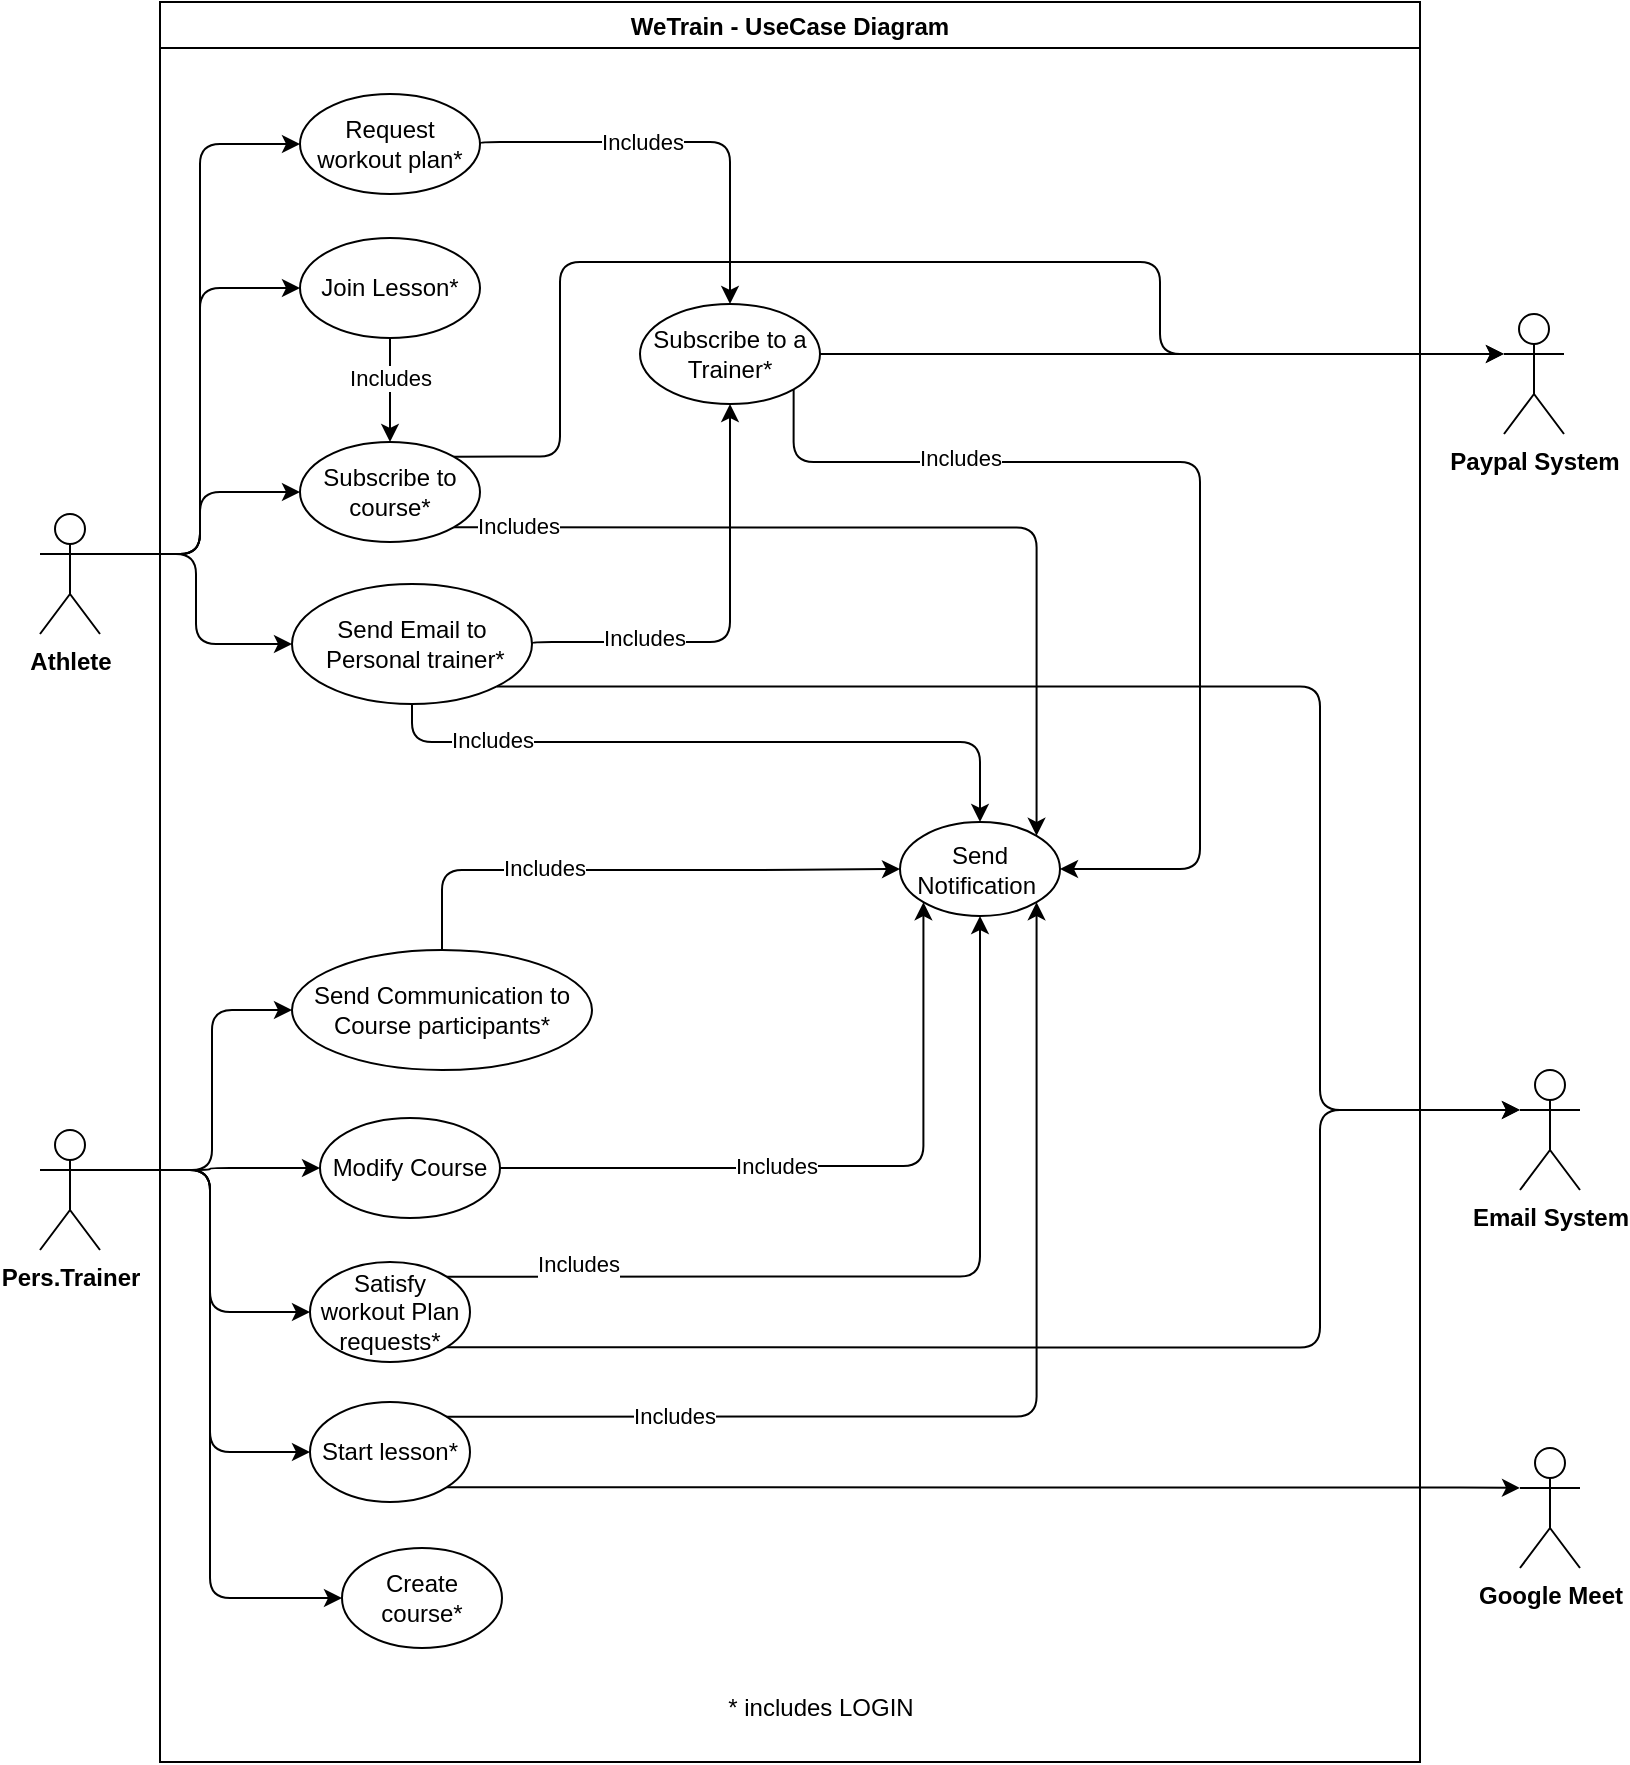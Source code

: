 <mxfile version="18.0.6" type="device"><diagram id="heDjnJoUL0jpEOGiXyep" name="Pagina-1"><mxGraphModel dx="1278" dy="641" grid="1" gridSize="10" guides="1" tooltips="1" connect="1" arrows="1" fold="1" page="1" pageScale="1" pageWidth="827" pageHeight="1169" math="0" shadow="0"><root><mxCell id="0"/><mxCell id="1" parent="0"/><mxCell id="hWXOvRztMWeQ3eAVVvtu-1" style="edgeStyle=orthogonalEdgeStyle;rounded=1;orthogonalLoop=1;jettySize=auto;html=1;exitX=1;exitY=0.333;exitDx=0;exitDy=0;exitPerimeter=0;entryX=0;entryY=0.5;entryDx=0;entryDy=0;" parent="1" source="hWXOvRztMWeQ3eAVVvtu-6" target="hWXOvRztMWeQ3eAVVvtu-42" edge="1"><mxGeometry relative="1" as="geometry"/></mxCell><mxCell id="hWXOvRztMWeQ3eAVVvtu-4" style="edgeStyle=orthogonalEdgeStyle;rounded=1;orthogonalLoop=1;jettySize=auto;html=1;exitX=1;exitY=0.333;exitDx=0;exitDy=0;exitPerimeter=0;entryX=0;entryY=0.5;entryDx=0;entryDy=0;" parent="1" source="hWXOvRztMWeQ3eAVVvtu-6" target="hWXOvRztMWeQ3eAVVvtu-33" edge="1"><mxGeometry relative="1" as="geometry"/></mxCell><mxCell id="hWXOvRztMWeQ3eAVVvtu-5" style="edgeStyle=orthogonalEdgeStyle;rounded=1;orthogonalLoop=1;jettySize=auto;html=1;exitX=1;exitY=0.333;exitDx=0;exitDy=0;exitPerimeter=0;entryX=0;entryY=0.5;entryDx=0;entryDy=0;" parent="1" source="hWXOvRztMWeQ3eAVVvtu-6" target="hWXOvRztMWeQ3eAVVvtu-62" edge="1"><mxGeometry relative="1" as="geometry"/></mxCell><mxCell id="zRYIopUOa3iQb9DCZi6t-5" style="edgeStyle=orthogonalEdgeStyle;rounded=1;orthogonalLoop=1;jettySize=auto;html=1;exitX=1;exitY=0.333;exitDx=0;exitDy=0;exitPerimeter=0;entryX=0;entryY=0.5;entryDx=0;entryDy=0;" parent="1" source="hWXOvRztMWeQ3eAVVvtu-6" target="zRYIopUOa3iQb9DCZi6t-4" edge="1"><mxGeometry relative="1" as="geometry"/></mxCell><mxCell id="hWXOvRztMWeQ3eAVVvtu-6" value="&lt;b&gt;Athlete&lt;/b&gt;" style="shape=umlActor;verticalLabelPosition=bottom;verticalAlign=top;html=1;outlineConnect=0;rounded=1;" parent="1" vertex="1"><mxGeometry x="30" y="376" width="30" height="60" as="geometry"/></mxCell><mxCell id="hWXOvRztMWeQ3eAVVvtu-7" style="edgeStyle=orthogonalEdgeStyle;rounded=1;orthogonalLoop=1;jettySize=auto;html=1;exitX=1;exitY=0.333;exitDx=0;exitDy=0;exitPerimeter=0;entryX=0;entryY=0.5;entryDx=0;entryDy=0;entryPerimeter=0;" parent="1" source="hWXOvRztMWeQ3eAVVvtu-14" target="hWXOvRztMWeQ3eAVVvtu-24" edge="1"><mxGeometry relative="1" as="geometry"><mxPoint x="55" y="704" as="sourcePoint"/><mxPoint x="175" y="689" as="targetPoint"/><Array as="points"><mxPoint x="115" y="704"/><mxPoint x="115" y="703"/></Array></mxGeometry></mxCell><mxCell id="hWXOvRztMWeQ3eAVVvtu-8" style="edgeStyle=orthogonalEdgeStyle;rounded=1;orthogonalLoop=1;jettySize=auto;html=1;exitX=1;exitY=0.333;exitDx=0;exitDy=0;exitPerimeter=0;entryX=0;entryY=0.5;entryDx=0;entryDy=0;" parent="1" source="hWXOvRztMWeQ3eAVVvtu-14" target="hWXOvRztMWeQ3eAVVvtu-27" edge="1"><mxGeometry relative="1" as="geometry"><mxPoint x="55" y="704" as="sourcePoint"/><mxPoint x="180" y="789" as="targetPoint"/><Array as="points"><mxPoint x="115" y="704"/><mxPoint x="115" y="845"/></Array></mxGeometry></mxCell><mxCell id="hWXOvRztMWeQ3eAVVvtu-9" style="edgeStyle=orthogonalEdgeStyle;rounded=1;orthogonalLoop=1;jettySize=auto;html=1;entryX=0;entryY=0.5;entryDx=0;entryDy=0;exitX=1;exitY=0.333;exitDx=0;exitDy=0;exitPerimeter=0;" parent="1" source="hWXOvRztMWeQ3eAVVvtu-14" target="hWXOvRztMWeQ3eAVVvtu-43" edge="1"><mxGeometry relative="1" as="geometry"><mxPoint x="45" y="704" as="sourcePoint"/><mxPoint x="180" y="949" as="targetPoint"/><Array as="points"><mxPoint x="115" y="704"/><mxPoint x="115" y="775"/></Array></mxGeometry></mxCell><mxCell id="hWXOvRztMWeQ3eAVVvtu-10" style="edgeStyle=orthogonalEdgeStyle;rounded=1;orthogonalLoop=1;jettySize=auto;html=1;exitX=1;exitY=0.333;exitDx=0;exitDy=0;exitPerimeter=0;entryX=0;entryY=0.5;entryDx=0;entryDy=0;" parent="1" source="hWXOvRztMWeQ3eAVVvtu-14" target="hWXOvRztMWeQ3eAVVvtu-57" edge="1"><mxGeometry relative="1" as="geometry"><mxPoint x="44" y="704" as="sourcePoint"/><mxPoint x="179" y="989" as="targetPoint"/><Array as="points"><mxPoint x="115" y="704"/><mxPoint x="115" y="918"/></Array></mxGeometry></mxCell><mxCell id="zRYIopUOa3iQb9DCZi6t-2" style="edgeStyle=orthogonalEdgeStyle;rounded=1;orthogonalLoop=1;jettySize=auto;html=1;exitX=1;exitY=0.333;exitDx=0;exitDy=0;exitPerimeter=0;entryX=0;entryY=0.5;entryDx=0;entryDy=0;" parent="1" target="zRYIopUOa3iQb9DCZi6t-1" edge="1"><mxGeometry relative="1" as="geometry"><mxPoint x="56" y="704" as="sourcePoint"/><mxPoint x="156" y="540" as="targetPoint"/><Array as="points"><mxPoint x="116" y="704"/><mxPoint x="116" y="624"/></Array></mxGeometry></mxCell><mxCell id="hWXOvRztMWeQ3eAVVvtu-14" value="&lt;b&gt;Pers.Trainer&lt;/b&gt;" style="shape=umlActor;verticalLabelPosition=bottom;verticalAlign=top;html=1;outlineConnect=0;rounded=1;" parent="1" vertex="1"><mxGeometry x="30" y="684" width="30" height="60" as="geometry"/></mxCell><mxCell id="hWXOvRztMWeQ3eAVVvtu-15" value="&lt;b&gt;Paypal System&lt;br&gt;&lt;br&gt;&lt;/b&gt;" style="shape=umlActor;verticalLabelPosition=bottom;verticalAlign=top;html=1;outlineConnect=0;rounded=1;" parent="1" vertex="1"><mxGeometry x="762" y="276" width="30" height="60" as="geometry"/></mxCell><mxCell id="hWXOvRztMWeQ3eAVVvtu-21" style="edgeStyle=orthogonalEdgeStyle;rounded=1;orthogonalLoop=1;jettySize=auto;html=1;exitX=1;exitY=1;exitDx=0;exitDy=0;entryX=0;entryY=0.333;entryDx=0;entryDy=0;entryPerimeter=0;" parent="1" source="hWXOvRztMWeQ3eAVVvtu-27" target="hWXOvRztMWeQ3eAVVvtu-49" edge="1"><mxGeometry relative="1" as="geometry"><Array as="points"><mxPoint x="730" y="863"/><mxPoint x="730" y="863"/></Array></mxGeometry></mxCell><mxCell id="hWXOvRztMWeQ3eAVVvtu-22" style="edgeStyle=orthogonalEdgeStyle;rounded=1;orthogonalLoop=1;jettySize=auto;html=1;exitX=1;exitY=0.5;exitDx=0;exitDy=0;entryX=0;entryY=1;entryDx=0;entryDy=0;" parent="1" source="hWXOvRztMWeQ3eAVVvtu-24" target="hWXOvRztMWeQ3eAVVvtu-29" edge="1"><mxGeometry relative="1" as="geometry"><Array as="points"><mxPoint x="410" y="703"/><mxPoint x="410" y="702"/><mxPoint x="471" y="702"/></Array></mxGeometry></mxCell><mxCell id="hWXOvRztMWeQ3eAVVvtu-23" value="Includes" style="edgeLabel;html=1;align=center;verticalAlign=middle;resizable=0;points=[];rounded=1;" parent="hWXOvRztMWeQ3eAVVvtu-22" vertex="1" connectable="0"><mxGeometry x="0.023" y="-1" relative="1" as="geometry"><mxPoint x="-38" y="-1" as="offset"/></mxGeometry></mxCell><mxCell id="hWXOvRztMWeQ3eAVVvtu-24" value="Modify Course" style="ellipse;whiteSpace=wrap;html=1;rounded=1;" parent="1" vertex="1"><mxGeometry x="170" y="678" width="90" height="50" as="geometry"/></mxCell><mxCell id="hWXOvRztMWeQ3eAVVvtu-25" style="edgeStyle=orthogonalEdgeStyle;rounded=1;orthogonalLoop=1;jettySize=auto;html=1;exitX=1;exitY=0;exitDx=0;exitDy=0;entryX=0.5;entryY=1;entryDx=0;entryDy=0;startArrow=none;" parent="1" source="hWXOvRztMWeQ3eAVVvtu-43" target="hWXOvRztMWeQ3eAVVvtu-29" edge="1"><mxGeometry relative="1" as="geometry"><Array as="points"><mxPoint x="500" y="757"/></Array><mxPoint x="231.144" y="757.322" as="sourcePoint"/><mxPoint x="469.273" y="569.937" as="targetPoint"/></mxGeometry></mxCell><mxCell id="hWXOvRztMWeQ3eAVVvtu-26" value="Includes" style="edgeLabel;html=1;align=center;verticalAlign=middle;resizable=0;points=[];rounded=1;" parent="hWXOvRztMWeQ3eAVVvtu-25" vertex="1" connectable="0"><mxGeometry x="0.294" y="3" relative="1" as="geometry"><mxPoint x="-198" y="16" as="offset"/></mxGeometry></mxCell><mxCell id="hWXOvRztMWeQ3eAVVvtu-27" value="Start lesson*" style="ellipse;whiteSpace=wrap;html=1;rounded=1;" parent="1" vertex="1"><mxGeometry x="165" y="820" width="80" height="50" as="geometry"/></mxCell><mxCell id="hWXOvRztMWeQ3eAVVvtu-29" value="Send Notification&amp;nbsp;" style="ellipse;whiteSpace=wrap;html=1;rounded=1;" parent="1" vertex="1"><mxGeometry x="460" y="530" width="80" height="47" as="geometry"/></mxCell><mxCell id="hWXOvRztMWeQ3eAVVvtu-30" style="edgeStyle=orthogonalEdgeStyle;rounded=1;orthogonalLoop=1;jettySize=auto;html=1;entryX=0.5;entryY=1;entryDx=0;entryDy=0;exitX=1;exitY=0.5;exitDx=0;exitDy=0;" parent="1" source="hWXOvRztMWeQ3eAVVvtu-33" target="hWXOvRztMWeQ3eAVVvtu-77" edge="1"><mxGeometry relative="1" as="geometry"><mxPoint x="480" y="266" as="targetPoint"/><Array as="points"><mxPoint x="276" y="440"/><mxPoint x="375" y="440"/></Array></mxGeometry></mxCell><mxCell id="hWXOvRztMWeQ3eAVVvtu-31" value="Includes" style="edgeLabel;html=1;align=center;verticalAlign=middle;resizable=0;points=[];rounded=1;" parent="hWXOvRztMWeQ3eAVVvtu-30" vertex="1" connectable="0"><mxGeometry x="-0.612" y="1" relative="1" as="geometry"><mxPoint x="14" y="-1" as="offset"/></mxGeometry></mxCell><mxCell id="hWXOvRztMWeQ3eAVVvtu-32" style="edgeStyle=orthogonalEdgeStyle;rounded=1;orthogonalLoop=1;jettySize=auto;html=1;exitX=1;exitY=1;exitDx=0;exitDy=0;entryX=0;entryY=0.333;entryDx=0;entryDy=0;entryPerimeter=0;" parent="1" source="hWXOvRztMWeQ3eAVVvtu-33" target="hWXOvRztMWeQ3eAVVvtu-59" edge="1"><mxGeometry relative="1" as="geometry"><Array as="points"><mxPoint x="670" y="462"/><mxPoint x="670" y="674"/></Array></mxGeometry></mxCell><mxCell id="-WSwheemPiI9Wihif4eN-2" style="edgeStyle=orthogonalEdgeStyle;rounded=1;orthogonalLoop=1;jettySize=auto;html=1;exitX=0.5;exitY=1;exitDx=0;exitDy=0;entryX=0.5;entryY=0;entryDx=0;entryDy=0;" parent="1" source="hWXOvRztMWeQ3eAVVvtu-33" target="hWXOvRztMWeQ3eAVVvtu-29" edge="1"><mxGeometry relative="1" as="geometry"><Array as="points"><mxPoint x="216" y="490"/><mxPoint x="500" y="490"/></Array></mxGeometry></mxCell><mxCell id="-WSwheemPiI9Wihif4eN-3" value="Includes" style="edgeLabel;html=1;align=center;verticalAlign=middle;resizable=0;points=[];rounded=1;" parent="-WSwheemPiI9Wihif4eN-2" vertex="1" connectable="0"><mxGeometry x="-0.66" y="1" relative="1" as="geometry"><mxPoint as="offset"/></mxGeometry></mxCell><mxCell id="hWXOvRztMWeQ3eAVVvtu-33" value="Send Email to&lt;br&gt;&amp;nbsp;Personal trainer*" style="ellipse;whiteSpace=wrap;html=1;rounded=1;" parent="1" vertex="1"><mxGeometry x="156" y="411" width="120" height="60" as="geometry"/></mxCell><mxCell id="AkLmKCt1dw4DK2cWetB_-1" style="edgeStyle=orthogonalEdgeStyle;rounded=1;orthogonalLoop=1;jettySize=auto;html=1;exitX=1;exitY=0.5;exitDx=0;exitDy=0;entryX=0.5;entryY=0;entryDx=0;entryDy=0;" parent="1" source="hWXOvRztMWeQ3eAVVvtu-42" target="hWXOvRztMWeQ3eAVVvtu-77" edge="1"><mxGeometry relative="1" as="geometry"><Array as="points"><mxPoint x="250" y="190"/><mxPoint x="375" y="190"/></Array></mxGeometry></mxCell><mxCell id="AkLmKCt1dw4DK2cWetB_-2" value="Includes" style="edgeLabel;html=1;align=center;verticalAlign=middle;resizable=0;points=[];rounded=1;" parent="AkLmKCt1dw4DK2cWetB_-1" vertex="1" connectable="0"><mxGeometry x="-0.103" y="-1" relative="1" as="geometry"><mxPoint x="-11" y="-1" as="offset"/></mxGeometry></mxCell><mxCell id="hWXOvRztMWeQ3eAVVvtu-42" value="Request workout plan*" style="ellipse;whiteSpace=wrap;html=1;rounded=1;" parent="1" vertex="1"><mxGeometry x="160" y="166" width="90" height="50" as="geometry"/></mxCell><mxCell id="cN4oBKTkp6_k6Od906Y6-1" style="edgeStyle=orthogonalEdgeStyle;rounded=1;orthogonalLoop=1;jettySize=auto;html=1;exitX=1;exitY=0;exitDx=0;exitDy=0;entryX=1;entryY=1;entryDx=0;entryDy=0;" parent="1" source="hWXOvRztMWeQ3eAVVvtu-27" target="hWXOvRztMWeQ3eAVVvtu-29" edge="1"><mxGeometry relative="1" as="geometry"><mxPoint x="570" y="610" as="targetPoint"/></mxGeometry></mxCell><mxCell id="cN4oBKTkp6_k6Od906Y6-2" value="Includes" style="edgeLabel;html=1;align=center;verticalAlign=middle;resizable=0;points=[];rounded=1;" parent="cN4oBKTkp6_k6Od906Y6-1" vertex="1" connectable="0"><mxGeometry x="-0.05" y="1" relative="1" as="geometry"><mxPoint x="-149" as="offset"/></mxGeometry></mxCell><mxCell id="WNZM7S_uAq_K_70gqwJ9-5" style="edgeStyle=orthogonalEdgeStyle;rounded=1;orthogonalLoop=1;jettySize=auto;html=1;exitX=1;exitY=1;exitDx=0;exitDy=0;entryX=0;entryY=0.333;entryDx=0;entryDy=0;entryPerimeter=0;" parent="1" source="hWXOvRztMWeQ3eAVVvtu-43" target="hWXOvRztMWeQ3eAVVvtu-59" edge="1"><mxGeometry relative="1" as="geometry"><Array as="points"><mxPoint x="670" y="793"/><mxPoint x="670" y="674"/></Array></mxGeometry></mxCell><mxCell id="hWXOvRztMWeQ3eAVVvtu-49" value="&lt;b&gt;Google Meet&lt;br&gt;&lt;/b&gt;" style="shape=umlActor;verticalLabelPosition=bottom;verticalAlign=top;html=1;outlineConnect=0;rounded=1;" parent="1" vertex="1"><mxGeometry x="770" y="843" width="30" height="60" as="geometry"/></mxCell><mxCell id="hWXOvRztMWeQ3eAVVvtu-57" value="Create course*" style="ellipse;whiteSpace=wrap;html=1;rounded=1;" parent="1" vertex="1"><mxGeometry x="181" y="893" width="80" height="50" as="geometry"/></mxCell><mxCell id="hWXOvRztMWeQ3eAVVvtu-58" value="* includes LOGIN" style="text;html=1;align=center;verticalAlign=middle;resizable=0;points=[];autosize=1;strokeColor=none;fillColor=none;rounded=1;" parent="1" vertex="1"><mxGeometry x="365" y="963" width="110" height="20" as="geometry"/></mxCell><mxCell id="hWXOvRztMWeQ3eAVVvtu-59" value="&lt;b&gt;Email System&lt;br&gt;&lt;/b&gt;" style="shape=umlActor;verticalLabelPosition=bottom;verticalAlign=top;html=1;outlineConnect=0;rounded=1;" parent="1" vertex="1"><mxGeometry x="770" y="654" width="30" height="60" as="geometry"/></mxCell><mxCell id="-WSwheemPiI9Wihif4eN-4" style="edgeStyle=orthogonalEdgeStyle;rounded=1;orthogonalLoop=1;jettySize=auto;html=1;exitX=1;exitY=1;exitDx=0;exitDy=0;entryX=1;entryY=0;entryDx=0;entryDy=0;" parent="1" source="hWXOvRztMWeQ3eAVVvtu-62" target="hWXOvRztMWeQ3eAVVvtu-29" edge="1"><mxGeometry relative="1" as="geometry"/></mxCell><mxCell id="-WSwheemPiI9Wihif4eN-5" value="Includes" style="edgeLabel;html=1;align=center;verticalAlign=middle;resizable=0;points=[];rounded=1;" parent="-WSwheemPiI9Wihif4eN-4" vertex="1" connectable="0"><mxGeometry x="-0.857" y="3" relative="1" as="geometry"><mxPoint y="2" as="offset"/></mxGeometry></mxCell><mxCell id="WNZM7S_uAq_K_70gqwJ9-8" style="edgeStyle=orthogonalEdgeStyle;rounded=1;orthogonalLoop=1;jettySize=auto;html=1;exitX=1;exitY=0;exitDx=0;exitDy=0;entryX=0;entryY=0.333;entryDx=0;entryDy=0;entryPerimeter=0;" parent="1" source="hWXOvRztMWeQ3eAVVvtu-62" target="hWXOvRztMWeQ3eAVVvtu-15" edge="1"><mxGeometry relative="1" as="geometry"><mxPoint x="630" y="210" as="targetPoint"/><Array as="points"><mxPoint x="290" y="347"/><mxPoint x="290" y="250"/><mxPoint x="590" y="250"/><mxPoint x="590" y="296"/></Array></mxGeometry></mxCell><mxCell id="hWXOvRztMWeQ3eAVVvtu-62" value="Subscribe to &lt;br&gt;course*" style="ellipse;whiteSpace=wrap;html=1;rounded=1;" parent="1" vertex="1"><mxGeometry x="160" y="340" width="90" height="50" as="geometry"/></mxCell><mxCell id="-WSwheemPiI9Wihif4eN-6" style="edgeStyle=orthogonalEdgeStyle;rounded=1;orthogonalLoop=1;jettySize=auto;html=1;exitX=1;exitY=1;exitDx=0;exitDy=0;entryX=1;entryY=0.5;entryDx=0;entryDy=0;" parent="1" source="hWXOvRztMWeQ3eAVVvtu-77" target="hWXOvRztMWeQ3eAVVvtu-29" edge="1"><mxGeometry relative="1" as="geometry"><Array as="points"><mxPoint x="407" y="350"/><mxPoint x="610" y="350"/><mxPoint x="610" y="554"/></Array></mxGeometry></mxCell><mxCell id="-WSwheemPiI9Wihif4eN-7" value="Includes" style="edgeLabel;html=1;align=center;verticalAlign=middle;resizable=0;points=[];rounded=1;" parent="-WSwheemPiI9Wihif4eN-6" vertex="1" connectable="0"><mxGeometry x="-0.781" y="2" relative="1" as="geometry"><mxPoint x="63" as="offset"/></mxGeometry></mxCell><mxCell id="WNZM7S_uAq_K_70gqwJ9-7" style="edgeStyle=orthogonalEdgeStyle;rounded=1;orthogonalLoop=1;jettySize=auto;html=1;exitX=1;exitY=0.5;exitDx=0;exitDy=0;entryX=0;entryY=0.333;entryDx=0;entryDy=0;entryPerimeter=0;" parent="1" source="hWXOvRztMWeQ3eAVVvtu-77" target="hWXOvRztMWeQ3eAVVvtu-15" edge="1"><mxGeometry relative="1" as="geometry"/></mxCell><mxCell id="hWXOvRztMWeQ3eAVVvtu-77" value="Subscribe to a Trainer*" style="ellipse;whiteSpace=wrap;html=1;rounded=1;" parent="1" vertex="1"><mxGeometry x="330" y="271" width="90" height="50" as="geometry"/></mxCell><mxCell id="zRYIopUOa3iQb9DCZi6t-3" style="edgeStyle=orthogonalEdgeStyle;rounded=1;orthogonalLoop=1;jettySize=auto;html=1;exitX=0.5;exitY=0;exitDx=0;exitDy=0;entryX=0;entryY=0.5;entryDx=0;entryDy=0;" parent="1" source="zRYIopUOa3iQb9DCZi6t-1" target="hWXOvRztMWeQ3eAVVvtu-29" edge="1"><mxGeometry relative="1" as="geometry"><Array as="points"><mxPoint x="231" y="554"/><mxPoint x="400" y="554"/></Array><mxPoint x="530" y="720" as="targetPoint"/></mxGeometry></mxCell><mxCell id="zRYIopUOa3iQb9DCZi6t-11" value="Includes" style="edgeLabel;html=1;align=center;verticalAlign=middle;resizable=0;points=[];rounded=1;" parent="zRYIopUOa3iQb9DCZi6t-3" vertex="1" connectable="0"><mxGeometry x="-0.324" y="-3" relative="1" as="geometry"><mxPoint y="-4" as="offset"/></mxGeometry></mxCell><mxCell id="zRYIopUOa3iQb9DCZi6t-1" value="Send Communication to Course participants*" style="ellipse;whiteSpace=wrap;html=1;rounded=1;" parent="1" vertex="1"><mxGeometry x="156" y="594" width="150" height="60" as="geometry"/></mxCell><mxCell id="zRYIopUOa3iQb9DCZi6t-8" style="edgeStyle=orthogonalEdgeStyle;rounded=1;orthogonalLoop=1;jettySize=auto;html=1;exitX=0.5;exitY=1;exitDx=0;exitDy=0;entryX=0.5;entryY=0;entryDx=0;entryDy=0;" parent="1" source="zRYIopUOa3iQb9DCZi6t-4" target="hWXOvRztMWeQ3eAVVvtu-62" edge="1"><mxGeometry relative="1" as="geometry"/></mxCell><mxCell id="zRYIopUOa3iQb9DCZi6t-10" value="Includes" style="edgeLabel;html=1;align=center;verticalAlign=middle;resizable=0;points=[];rounded=1;" parent="zRYIopUOa3iQb9DCZi6t-8" vertex="1" connectable="0"><mxGeometry x="-0.385" y="3" relative="1" as="geometry"><mxPoint x="-3" y="4" as="offset"/></mxGeometry></mxCell><mxCell id="zRYIopUOa3iQb9DCZi6t-4" value="Join Lesson*" style="ellipse;whiteSpace=wrap;html=1;rounded=1;" parent="1" vertex="1"><mxGeometry x="160" y="238" width="90" height="50" as="geometry"/></mxCell><mxCell id="hWXOvRztMWeQ3eAVVvtu-43" value="Satisfy workout Plan requests*" style="ellipse;whiteSpace=wrap;html=1;rounded=1;" parent="1" vertex="1"><mxGeometry x="165" y="750" width="80" height="50" as="geometry"/></mxCell><mxCell id="39JCUE5yAMAWZhwJiX2y-1" value="WeTrain - UseCase Diagram" style="swimlane;" vertex="1" parent="1"><mxGeometry x="90" y="120" width="630" height="880" as="geometry"/></mxCell></root></mxGraphModel></diagram></mxfile>